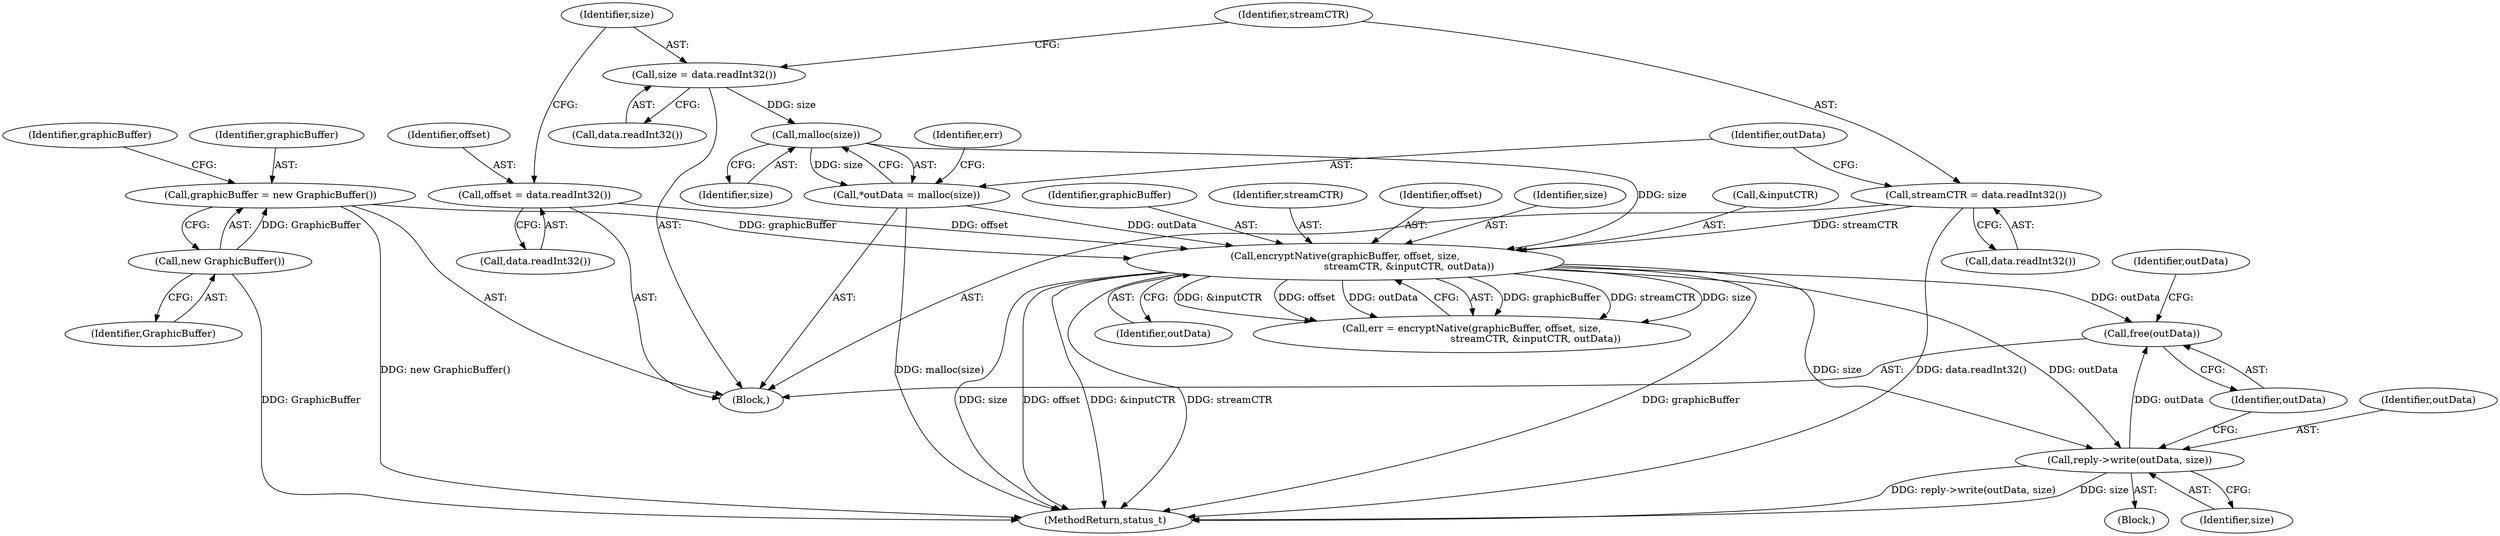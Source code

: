 digraph "0_Android_c82e31a7039a03dca7b37c65b7890ba5c1e18ced@API" {
"1000283" [label="(Call,free(outData))"];
"1000280" [label="(Call,reply->write(outData, size))"];
"1000263" [label="(Call,encryptNative(graphicBuffer, offset, size,\n                                         streamCTR, &inputCTR, outData))"];
"1000235" [label="(Call,graphicBuffer = new GraphicBuffer())"];
"1000237" [label="(Call,new GraphicBuffer())"];
"1000243" [label="(Call,offset = data.readInt32())"];
"1000257" [label="(Call,malloc(size))"];
"1000247" [label="(Call,size = data.readInt32())"];
"1000251" [label="(Call,streamCTR = data.readInt32())"];
"1000255" [label="(Call,*outData = malloc(size))"];
"1000251" [label="(Call,streamCTR = data.readInt32())"];
"1000284" [label="(Identifier,outData)"];
"1000249" [label="(Call,data.readInt32())"];
"1000237" [label="(Call,new GraphicBuffer())"];
"1000264" [label="(Identifier,graphicBuffer)"];
"1000281" [label="(Identifier,outData)"];
"1000244" [label="(Identifier,offset)"];
"1000261" [label="(Call,err = encryptNative(graphicBuffer, offset, size,\n                                         streamCTR, &inputCTR, outData))"];
"1000256" [label="(Identifier,outData)"];
"1000267" [label="(Identifier,streamCTR)"];
"1000265" [label="(Identifier,offset)"];
"1000255" [label="(Call,*outData = malloc(size))"];
"1000283" [label="(Call,free(outData))"];
"1000286" [label="(Identifier,outData)"];
"1000258" [label="(Identifier,size)"];
"1000277" [label="(Block,)"];
"1000252" [label="(Identifier,streamCTR)"];
"1000280" [label="(Call,reply->write(outData, size))"];
"1000248" [label="(Identifier,size)"];
"1000235" [label="(Call,graphicBuffer = new GraphicBuffer())"];
"1000229" [label="(Block,)"];
"1000357" [label="(MethodReturn,status_t)"];
"1000253" [label="(Call,data.readInt32())"];
"1000243" [label="(Call,offset = data.readInt32())"];
"1000266" [label="(Identifier,size)"];
"1000241" [label="(Identifier,graphicBuffer)"];
"1000268" [label="(Call,&inputCTR)"];
"1000238" [label="(Identifier,GraphicBuffer)"];
"1000245" [label="(Call,data.readInt32())"];
"1000247" [label="(Call,size = data.readInt32())"];
"1000262" [label="(Identifier,err)"];
"1000236" [label="(Identifier,graphicBuffer)"];
"1000263" [label="(Call,encryptNative(graphicBuffer, offset, size,\n                                         streamCTR, &inputCTR, outData))"];
"1000257" [label="(Call,malloc(size))"];
"1000270" [label="(Identifier,outData)"];
"1000282" [label="(Identifier,size)"];
"1000283" -> "1000229"  [label="AST: "];
"1000283" -> "1000284"  [label="CFG: "];
"1000284" -> "1000283"  [label="AST: "];
"1000286" -> "1000283"  [label="CFG: "];
"1000280" -> "1000283"  [label="DDG: outData"];
"1000263" -> "1000283"  [label="DDG: outData"];
"1000280" -> "1000277"  [label="AST: "];
"1000280" -> "1000282"  [label="CFG: "];
"1000281" -> "1000280"  [label="AST: "];
"1000282" -> "1000280"  [label="AST: "];
"1000284" -> "1000280"  [label="CFG: "];
"1000280" -> "1000357"  [label="DDG: size"];
"1000280" -> "1000357"  [label="DDG: reply->write(outData, size)"];
"1000263" -> "1000280"  [label="DDG: outData"];
"1000263" -> "1000280"  [label="DDG: size"];
"1000263" -> "1000261"  [label="AST: "];
"1000263" -> "1000270"  [label="CFG: "];
"1000264" -> "1000263"  [label="AST: "];
"1000265" -> "1000263"  [label="AST: "];
"1000266" -> "1000263"  [label="AST: "];
"1000267" -> "1000263"  [label="AST: "];
"1000268" -> "1000263"  [label="AST: "];
"1000270" -> "1000263"  [label="AST: "];
"1000261" -> "1000263"  [label="CFG: "];
"1000263" -> "1000357"  [label="DDG: offset"];
"1000263" -> "1000357"  [label="DDG: &inputCTR"];
"1000263" -> "1000357"  [label="DDG: streamCTR"];
"1000263" -> "1000357"  [label="DDG: graphicBuffer"];
"1000263" -> "1000357"  [label="DDG: size"];
"1000263" -> "1000261"  [label="DDG: graphicBuffer"];
"1000263" -> "1000261"  [label="DDG: streamCTR"];
"1000263" -> "1000261"  [label="DDG: size"];
"1000263" -> "1000261"  [label="DDG: &inputCTR"];
"1000263" -> "1000261"  [label="DDG: offset"];
"1000263" -> "1000261"  [label="DDG: outData"];
"1000235" -> "1000263"  [label="DDG: graphicBuffer"];
"1000243" -> "1000263"  [label="DDG: offset"];
"1000257" -> "1000263"  [label="DDG: size"];
"1000251" -> "1000263"  [label="DDG: streamCTR"];
"1000255" -> "1000263"  [label="DDG: outData"];
"1000235" -> "1000229"  [label="AST: "];
"1000235" -> "1000237"  [label="CFG: "];
"1000236" -> "1000235"  [label="AST: "];
"1000237" -> "1000235"  [label="AST: "];
"1000241" -> "1000235"  [label="CFG: "];
"1000235" -> "1000357"  [label="DDG: new GraphicBuffer()"];
"1000237" -> "1000235"  [label="DDG: GraphicBuffer"];
"1000237" -> "1000238"  [label="CFG: "];
"1000238" -> "1000237"  [label="AST: "];
"1000237" -> "1000357"  [label="DDG: GraphicBuffer"];
"1000243" -> "1000229"  [label="AST: "];
"1000243" -> "1000245"  [label="CFG: "];
"1000244" -> "1000243"  [label="AST: "];
"1000245" -> "1000243"  [label="AST: "];
"1000248" -> "1000243"  [label="CFG: "];
"1000257" -> "1000255"  [label="AST: "];
"1000257" -> "1000258"  [label="CFG: "];
"1000258" -> "1000257"  [label="AST: "];
"1000255" -> "1000257"  [label="CFG: "];
"1000257" -> "1000255"  [label="DDG: size"];
"1000247" -> "1000257"  [label="DDG: size"];
"1000247" -> "1000229"  [label="AST: "];
"1000247" -> "1000249"  [label="CFG: "];
"1000248" -> "1000247"  [label="AST: "];
"1000249" -> "1000247"  [label="AST: "];
"1000252" -> "1000247"  [label="CFG: "];
"1000251" -> "1000229"  [label="AST: "];
"1000251" -> "1000253"  [label="CFG: "];
"1000252" -> "1000251"  [label="AST: "];
"1000253" -> "1000251"  [label="AST: "];
"1000256" -> "1000251"  [label="CFG: "];
"1000251" -> "1000357"  [label="DDG: data.readInt32()"];
"1000255" -> "1000229"  [label="AST: "];
"1000256" -> "1000255"  [label="AST: "];
"1000262" -> "1000255"  [label="CFG: "];
"1000255" -> "1000357"  [label="DDG: malloc(size)"];
}
